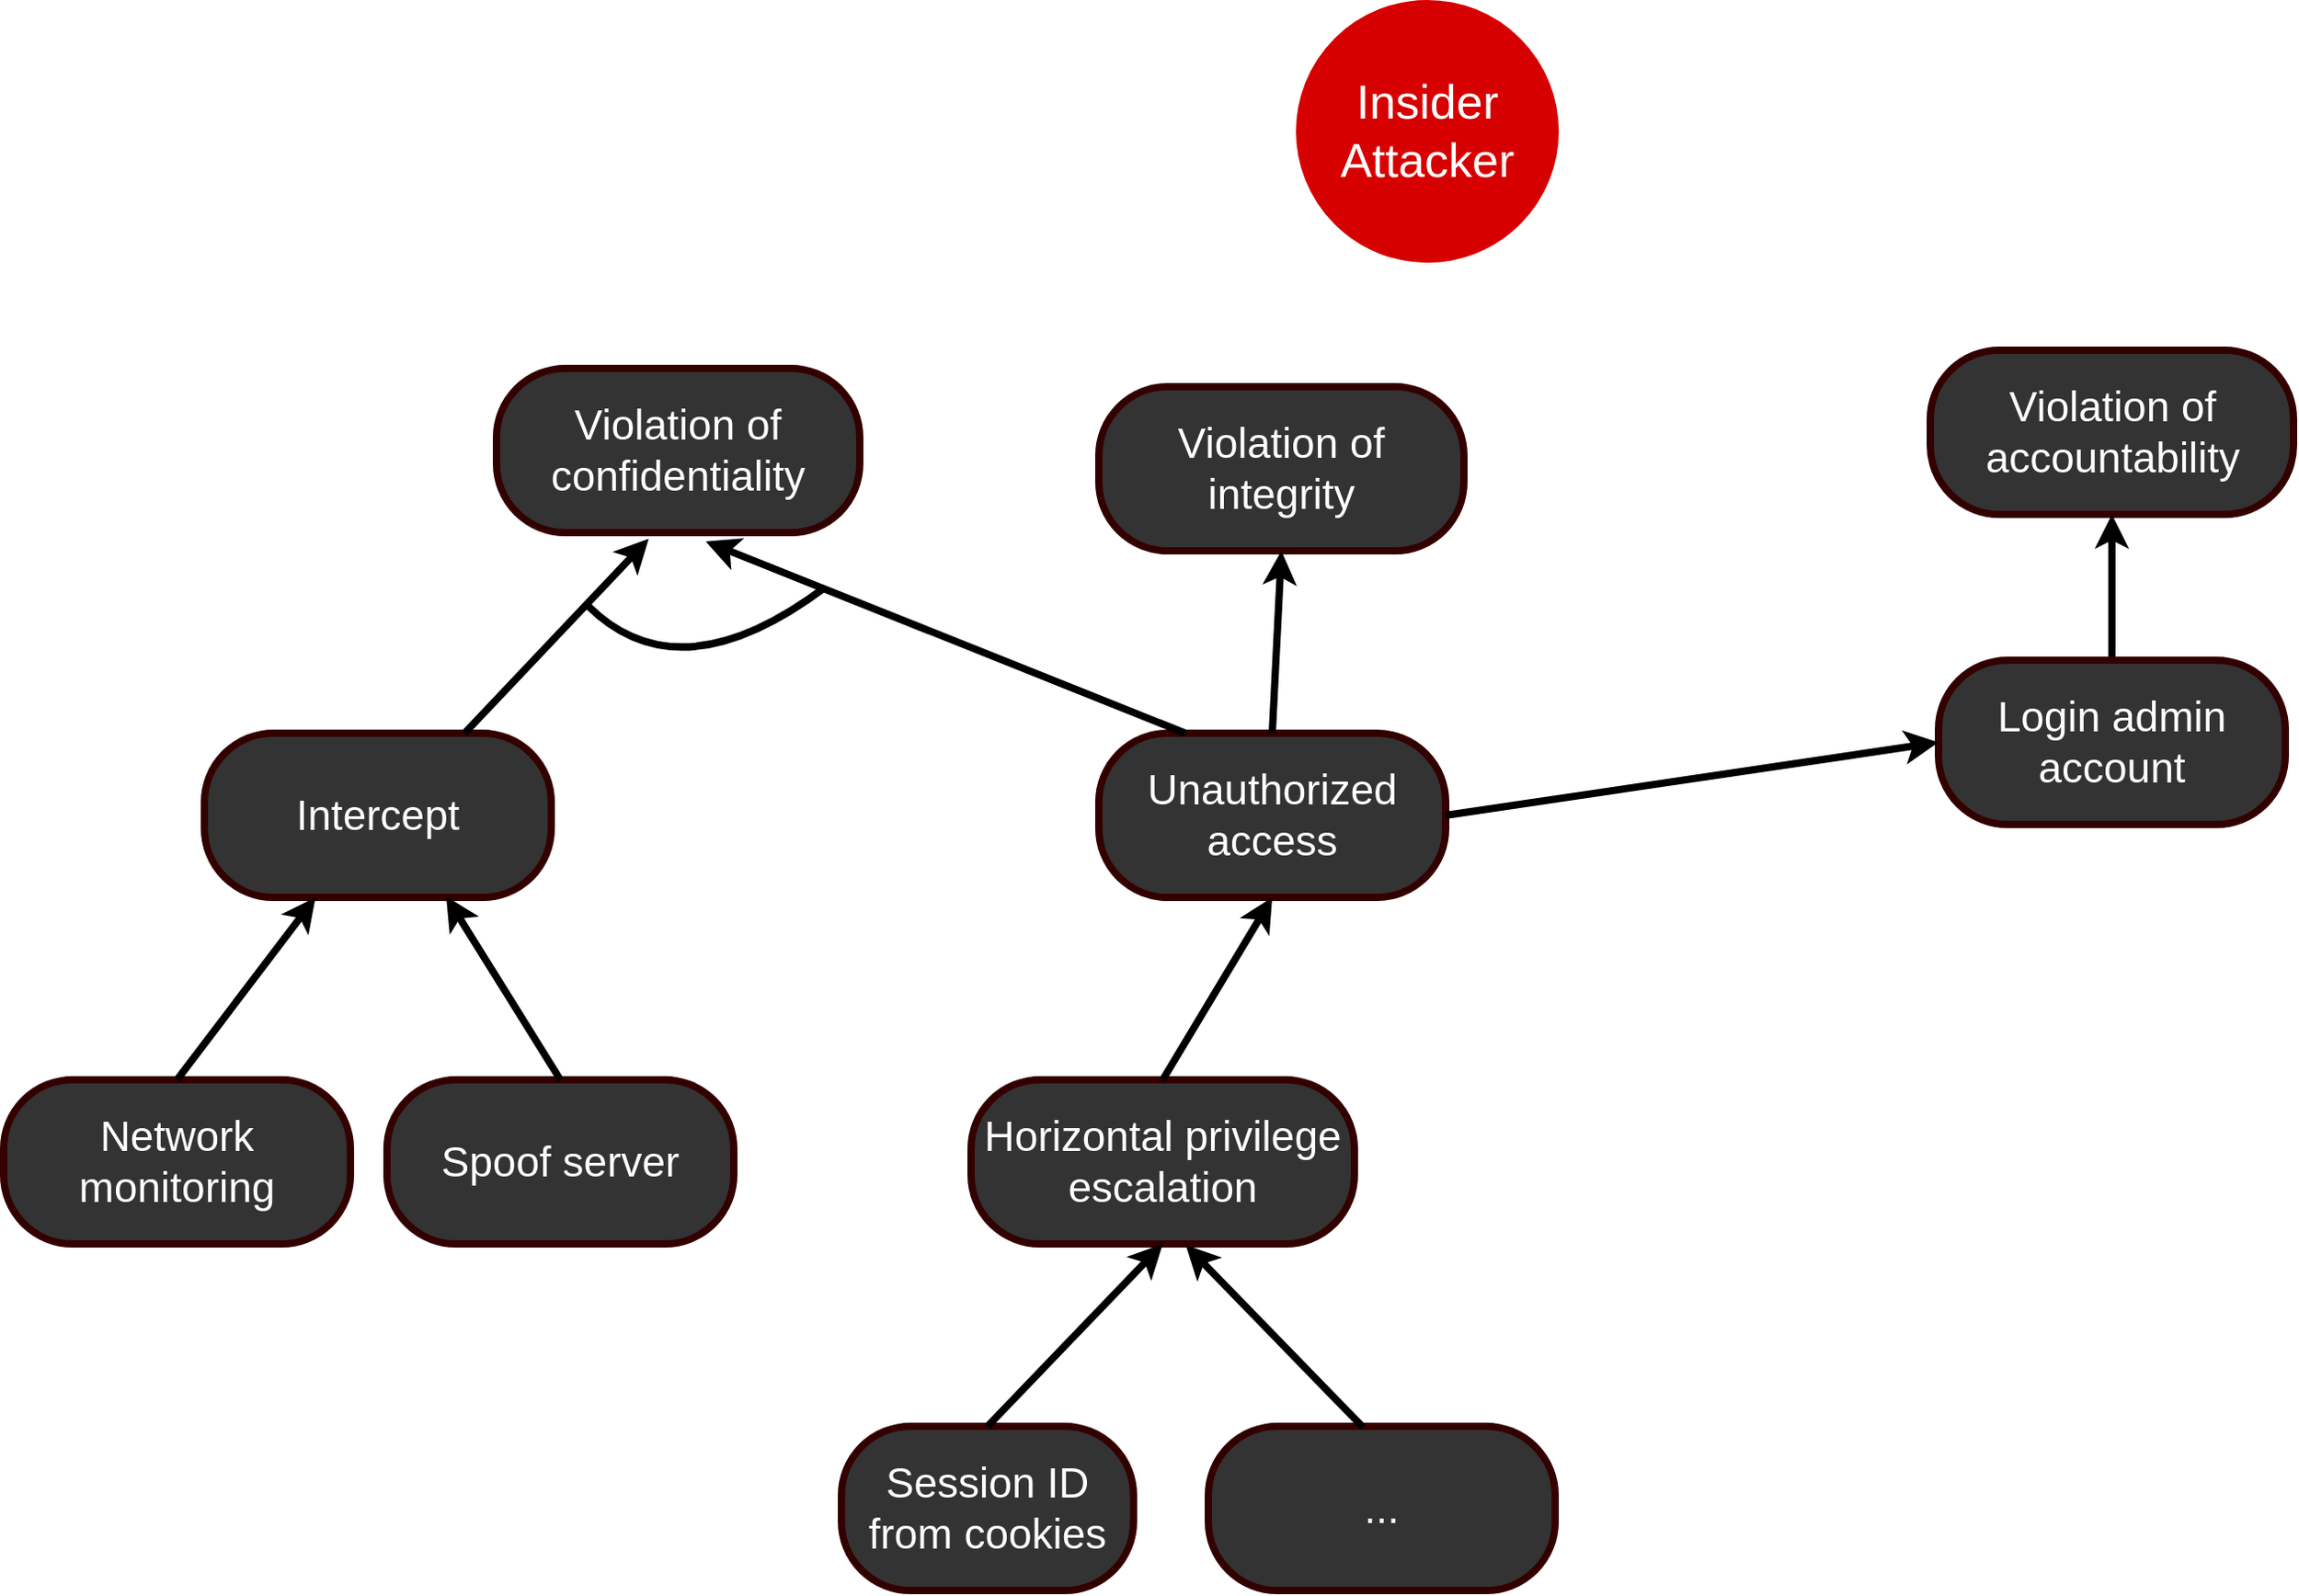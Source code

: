 <mxfile version="13.0.1" type="github"><diagram id="2XL2SL_3dRggOfJ1xJ9r" name="Page-1"><mxGraphModel dx="2076" dy="1096" grid="1" gridSize="10" guides="1" tooltips="1" connect="1" arrows="1" fold="1" page="1" pageScale="1" pageWidth="827" pageHeight="1169" math="0" shadow="0"><root><mxCell id="0"/><mxCell id="1" parent="0"/><mxCell id="WS7IrizcKd0_ZpTfdwMH-1" value="&lt;font color=&quot;#ffffff&quot; style=&quot;font-size: 26px&quot;&gt;Insider&lt;br&gt;Attacker&lt;br&gt;&lt;/font&gt;" style="ellipse;whiteSpace=wrap;html=1;aspect=fixed;strokeColor=#D70000;strokeWidth=4;fillColor=#D70000;gradientColor=none;" vertex="1" parent="1"><mxGeometry x="1390" y="50" width="140" height="140" as="geometry"/></mxCell><mxCell id="WS7IrizcKd0_ZpTfdwMH-3" value="&lt;font color=&quot;#ffffff&quot; style=&quot;font-size: 23px&quot;&gt;Violation of confidentiality&lt;/font&gt;&lt;span style=&quot;font-family: monospace ; font-size: 0px&quot;&gt;3CmxGraphModel%3E%3Croot%3E%3CmxCell%20id%3D%220%22%2F%3E%3CmxCell%20id%3D%221%22%20parent%3D%220%22%2F%3E%3CmxCell%20id%3D%222%22%20value%3D%22%26lt%3Bfont%20color%3D%26quot%3B%23ffffff%26quot%3B%20style%3D%26quot%3Bfont-size%3A%2023px%26quot%3B%26gt%3BViolation%20of%20availability%26lt%3B%2Ffont%26gt%3B%22%20style%3D%22rounded%3D1%3BwhiteSpace%3Dwrap%3Bhtml%3D1%3BstrokeColor%3D%23330000%3BstrokeWidth%3D4%3BfillColor%3D%23333333%3BgradientColor%3Dnone%3BarcSize%3D42%3B%22%20vertex%3D%221%22%20parent%3D%221%22%3E%3CmxGeometry%20x%3D%22530%22%20y%3D%22260%22%20width%3D%22199%22%20height%3D%2290%22%20as%3D%22geometry%22%2F%3E%3C%2FmxCell%3E%3C%2Froot%3E%3C%2FmxGraphModel%3E&lt;/span&gt;" style="rounded=1;whiteSpace=wrap;html=1;strokeColor=#330000;strokeWidth=4;fillColor=#333333;gradientColor=none;arcSize=42;" vertex="1" parent="1"><mxGeometry x="950" y="250" width="199" height="90" as="geometry"/></mxCell><mxCell id="WS7IrizcKd0_ZpTfdwMH-4" value="&lt;font color=&quot;#ffffff&quot; style=&quot;font-size: 23px&quot;&gt;Violation of integrity&lt;/font&gt;&lt;span style=&quot;font-family: monospace ; font-size: 0px&quot;&gt;%3CmxGraphModel%3E%3Croot%3E%3CmxCell%20id%3D%220%22%2F%3E%3CmxCell%20id%3D%221%22%20parent%3D%220%22%2F%3E%3CmxCell%20id%3D%222%22%20value%3D%22%26lt%3Bfont%20color%3D%26quot%3B%23ffffff%26quot%3B%20style%3D%26quot%3Bfont-size%3A%2023px%26quot%3B%26gt%3BViolation%20of%20availability%26lt%3B%2Ffont%26gt%3B%22%20style%3D%22rounded%3D1%3BwhiteSpace%3Dwrap%3Bhtml%3D1%3BstrokeColor%3D%23330000%3BstrokeWidth%3D4%3BfillColor%3D%23333333%3BgradientColor%3Dnone%3BarcSize%3D42%3B%22%20vertex%3D%221%22%20parent%3D%221%22%3E%3CmxGeometry%20x%3D%22530%22%20y%3D%22260%22%20width%3D%22199%22%20height%3D%2290%22%20as%3D%22geometry%22%2F%3E%3C%2FmxCell%3E%3C%2Froot%3E%3C%2FmxGraphModel%3E&lt;/span&gt;" style="rounded=1;whiteSpace=wrap;html=1;strokeColor=#330000;strokeWidth=4;fillColor=#333333;gradientColor=none;arcSize=42;" vertex="1" parent="1"><mxGeometry x="1280" y="260" width="200" height="90" as="geometry"/></mxCell><mxCell id="WS7IrizcKd0_ZpTfdwMH-5" value="&lt;font color=&quot;#ffffff&quot; style=&quot;font-size: 23px&quot;&gt;Violation of accountability&lt;/font&gt;" style="rounded=1;whiteSpace=wrap;html=1;strokeColor=#330000;strokeWidth=4;fillColor=#333333;gradientColor=none;arcSize=42;" vertex="1" parent="1"><mxGeometry x="1735.5" y="240" width="199" height="90" as="geometry"/></mxCell><mxCell id="WS7IrizcKd0_ZpTfdwMH-17" value="&lt;font color=&quot;#ffffff&quot;&gt;&lt;span style=&quot;font-size: 23px&quot;&gt;Intercept&lt;/span&gt;&lt;/font&gt;&lt;span style=&quot;font-family: monospace ; font-size: 0px&quot;&gt;%3CmxGraphModel%3E%3Croot%3E%3CmxCell%20id%3D%220%22%2F%3E%3CmxCell%20id%3D%221%22%20parent%3D%220%22%2F%3E%3CmxCell%20id%3D%222%22%20value%3D%22%26lt%3Bfont%20color%3D%26quot%3B%23ffffff%26quot%3B%26gt%3B%26lt%3Bspan%20style%3D%26quot%3Bfont-size%3A%2023px%26quot%3B%26gt%3BShell%20injection%26lt%3B%2Fspan%26gt%3B%26lt%3B%2Ffont%26gt%3B%22%20style%3D%22rounded%3D1%3BwhiteSpace%3Dwrap%3Bhtml%3D1%3BstrokeColor%3D%23330000%3BstrokeWidth%3D4%3BfillColor%3D%23333333%3BgradientColor%3Dnone%3BarcSize%3D42%3B%22%20vertex%3D%221%22%20parent%3D%221%22%3E%3CmxGeometry%20x%3D%2230%22%20y%3D%22539%22%20width%3D%22190%22%20height%3D%2290%22%20as%3D%22geometry%22%2F%3E%3C%2FmxCell%3E%3C%2Froot%3E%3C%2FmxGraphModel%3E&lt;/span&gt;" style="rounded=1;whiteSpace=wrap;html=1;strokeColor=#330000;strokeWidth=4;fillColor=#333333;gradientColor=none;arcSize=42;" vertex="1" parent="1"><mxGeometry x="790" y="450" width="190" height="90" as="geometry"/></mxCell><mxCell id="WS7IrizcKd0_ZpTfdwMH-18" value="&lt;font color=&quot;#ffffff&quot;&gt;&lt;span style=&quot;font-size: 23px&quot;&gt;Unauthorized access&lt;/span&gt;&lt;/font&gt;" style="rounded=1;whiteSpace=wrap;html=1;strokeColor=#330000;strokeWidth=4;fillColor=#333333;gradientColor=none;arcSize=42;" vertex="1" parent="1"><mxGeometry x="1280" y="450" width="190" height="90" as="geometry"/></mxCell><mxCell id="WS7IrizcKd0_ZpTfdwMH-19" value="&lt;font color=&quot;#ffffff&quot;&gt;&lt;span style=&quot;font-size: 23px&quot;&gt;Network monitoring&lt;/span&gt;&lt;/font&gt;" style="rounded=1;whiteSpace=wrap;html=1;strokeColor=#330000;strokeWidth=4;fillColor=#333333;gradientColor=none;arcSize=42;" vertex="1" parent="1"><mxGeometry x="680" y="640" width="190" height="90" as="geometry"/></mxCell><mxCell id="WS7IrizcKd0_ZpTfdwMH-20" value="&lt;font color=&quot;#ffffff&quot;&gt;&lt;span style=&quot;font-size: 23px&quot;&gt;Spoof server&lt;/span&gt;&lt;/font&gt;" style="rounded=1;whiteSpace=wrap;html=1;strokeColor=#330000;strokeWidth=4;fillColor=#333333;gradientColor=none;arcSize=42;" vertex="1" parent="1"><mxGeometry x="890" y="640" width="190" height="90" as="geometry"/></mxCell><mxCell id="WS7IrizcKd0_ZpTfdwMH-21" value="" style="endArrow=classic;html=1;strokeColor=#000000;strokeWidth=4;fontColor=#FFD966;entryX=0.419;entryY=1.038;entryDx=0;entryDy=0;exitX=0.75;exitY=0;exitDx=0;exitDy=0;entryPerimeter=0;" edge="1" parent="1" source="WS7IrizcKd0_ZpTfdwMH-17" target="WS7IrizcKd0_ZpTfdwMH-3"><mxGeometry width="50" height="50" relative="1" as="geometry"><mxPoint x="569.5" y="359" as="sourcePoint"/><mxPoint x="459.06" y="270.99" as="targetPoint"/></mxGeometry></mxCell><mxCell id="WS7IrizcKd0_ZpTfdwMH-22" value="" style="endArrow=classic;html=1;strokeColor=#000000;strokeWidth=4;fontColor=#FFD966;entryX=0.5;entryY=1;entryDx=0;entryDy=0;exitX=0.5;exitY=0;exitDx=0;exitDy=0;" edge="1" parent="1" source="WS7IrizcKd0_ZpTfdwMH-18" target="WS7IrizcKd0_ZpTfdwMH-4"><mxGeometry width="50" height="50" relative="1" as="geometry"><mxPoint x="945" y="460" as="sourcePoint"/><mxPoint x="1009.75" y="350" as="targetPoint"/></mxGeometry></mxCell><mxCell id="WS7IrizcKd0_ZpTfdwMH-23" value="" style="endArrow=classic;html=1;strokeColor=#000000;strokeWidth=4;fontColor=#FFD966;entryX=0.576;entryY=1.054;entryDx=0;entryDy=0;exitX=0.25;exitY=0;exitDx=0;exitDy=0;entryPerimeter=0;" edge="1" parent="1" source="WS7IrizcKd0_ZpTfdwMH-18" target="WS7IrizcKd0_ZpTfdwMH-3"><mxGeometry width="50" height="50" relative="1" as="geometry"><mxPoint x="1242.5" y="460" as="sourcePoint"/><mxPoint x="1310" y="350" as="targetPoint"/></mxGeometry></mxCell><mxCell id="WS7IrizcKd0_ZpTfdwMH-24" value="" style="endArrow=none;html=1;strokeColor=#000000;strokeWidth=4;fontColor=#FFD966;curved=1;" edge="1" parent="1"><mxGeometry width="50" height="50" relative="1" as="geometry"><mxPoint x="1000" y="380.0" as="sourcePoint"/><mxPoint x="1130" y="370.0" as="targetPoint"/><Array as="points"><mxPoint x="1050" y="430"/></Array></mxGeometry></mxCell><mxCell id="WS7IrizcKd0_ZpTfdwMH-25" value="" style="endArrow=classic;html=1;strokeColor=#000000;strokeWidth=4;fontColor=#FFD966;exitX=0.5;exitY=0;exitDx=0;exitDy=0;" edge="1" parent="1" source="WS7IrizcKd0_ZpTfdwMH-19" target="WS7IrizcKd0_ZpTfdwMH-17"><mxGeometry width="50" height="50" relative="1" as="geometry"><mxPoint x="999.5" y="460" as="sourcePoint"/><mxPoint x="930" y="540" as="targetPoint"/></mxGeometry></mxCell><mxCell id="WS7IrizcKd0_ZpTfdwMH-26" value="" style="endArrow=classic;html=1;strokeColor=#000000;strokeWidth=4;fontColor=#FFD966;entryX=0.697;entryY=0.994;entryDx=0;entryDy=0;entryPerimeter=0;exitX=0.5;exitY=0;exitDx=0;exitDy=0;" edge="1" parent="1" source="WS7IrizcKd0_ZpTfdwMH-20" target="WS7IrizcKd0_ZpTfdwMH-17"><mxGeometry width="50" height="50" relative="1" as="geometry"><mxPoint x="851.609" y="650" as="sourcePoint"/><mxPoint x="929.01" y="554.86" as="targetPoint"/></mxGeometry></mxCell><mxCell id="WS7IrizcKd0_ZpTfdwMH-27" value="&lt;font color=&quot;#ffffff&quot;&gt;&lt;span style=&quot;font-size: 23px&quot;&gt;Horizontal privilege escalation&lt;/span&gt;&lt;/font&gt;" style="rounded=1;whiteSpace=wrap;html=1;strokeColor=#330000;strokeWidth=4;fillColor=#333333;gradientColor=none;arcSize=42;" vertex="1" parent="1"><mxGeometry x="1210" y="640" width="210" height="90" as="geometry"/></mxCell><mxCell id="WS7IrizcKd0_ZpTfdwMH-28" value="" style="endArrow=classic;html=1;strokeColor=#000000;strokeWidth=4;fontColor=#FFD966;entryX=0.5;entryY=1;entryDx=0;entryDy=0;exitX=0.5;exitY=0;exitDx=0;exitDy=0;" edge="1" parent="1" source="WS7IrizcKd0_ZpTfdwMH-27" target="WS7IrizcKd0_ZpTfdwMH-18"><mxGeometry width="50" height="50" relative="1" as="geometry"><mxPoint x="995" y="650" as="sourcePoint"/><mxPoint x="919.13" y="553.42" as="targetPoint"/></mxGeometry></mxCell><mxCell id="WS7IrizcKd0_ZpTfdwMH-29" value="&lt;font color=&quot;#ffffff&quot;&gt;&lt;span style=&quot;font-size: 23px&quot;&gt;Session ID from cookies&lt;/span&gt;&lt;/font&gt;" style="rounded=1;whiteSpace=wrap;html=1;strokeColor=#330000;strokeWidth=4;fillColor=#333333;gradientColor=none;arcSize=42;" vertex="1" parent="1"><mxGeometry x="1139" y="830" width="160" height="90" as="geometry"/></mxCell><mxCell id="WS7IrizcKd0_ZpTfdwMH-30" value="" style="endArrow=classic;html=1;strokeColor=#000000;strokeWidth=4;fontColor=#FFD966;entryX=0.5;entryY=1;entryDx=0;entryDy=0;exitX=0.5;exitY=0;exitDx=0;exitDy=0;" edge="1" parent="1" source="WS7IrizcKd0_ZpTfdwMH-29" target="WS7IrizcKd0_ZpTfdwMH-27"><mxGeometry width="50" height="50" relative="1" as="geometry"><mxPoint x="1325" y="650" as="sourcePoint"/><mxPoint x="1235" y="560" as="targetPoint"/></mxGeometry></mxCell><mxCell id="WS7IrizcKd0_ZpTfdwMH-31" value="&lt;font color=&quot;#ffffff&quot;&gt;&lt;span style=&quot;font-size: 23px&quot;&gt;...&lt;/span&gt;&lt;/font&gt;" style="rounded=1;whiteSpace=wrap;html=1;strokeColor=#330000;strokeWidth=4;fillColor=#333333;gradientColor=none;arcSize=42;" vertex="1" parent="1"><mxGeometry x="1340" y="830" width="190" height="90" as="geometry"/></mxCell><mxCell id="WS7IrizcKd0_ZpTfdwMH-32" value="" style="endArrow=classic;html=1;strokeColor=#000000;strokeWidth=4;fontColor=#FFD966;entryX=0.56;entryY=1.006;entryDx=0;entryDy=0;exitX=0.446;exitY=0.006;exitDx=0;exitDy=0;entryPerimeter=0;exitPerimeter=0;" edge="1" parent="1" source="WS7IrizcKd0_ZpTfdwMH-31" target="WS7IrizcKd0_ZpTfdwMH-27"><mxGeometry width="50" height="50" relative="1" as="geometry"><mxPoint x="1229" y="840" as="sourcePoint"/><mxPoint x="1325" y="740" as="targetPoint"/></mxGeometry></mxCell><mxCell id="WS7IrizcKd0_ZpTfdwMH-36" value="" style="endArrow=classic;html=1;strokeColor=#000000;strokeWidth=4;fontColor=#FFD966;entryX=0.5;entryY=1;entryDx=0;entryDy=0;exitX=0.5;exitY=0;exitDx=0;exitDy=0;" edge="1" parent="1" source="WS7IrizcKd0_ZpTfdwMH-38" target="WS7IrizcKd0_ZpTfdwMH-5"><mxGeometry width="50" height="50" relative="1" as="geometry"><mxPoint x="1510" y="410" as="sourcePoint"/><mxPoint x="1619.5" y="330" as="targetPoint"/></mxGeometry></mxCell><mxCell id="WS7IrizcKd0_ZpTfdwMH-38" value="&lt;font color=&quot;#ffffff&quot;&gt;&lt;span style=&quot;font-size: 23px&quot;&gt;Login admin account&lt;/span&gt;&lt;/font&gt;" style="rounded=1;whiteSpace=wrap;html=1;strokeColor=#330000;strokeWidth=4;fillColor=#333333;gradientColor=none;arcSize=42;" vertex="1" parent="1"><mxGeometry x="1740" y="410" width="190" height="90" as="geometry"/></mxCell><mxCell id="WS7IrizcKd0_ZpTfdwMH-39" value="" style="endArrow=classic;html=1;strokeColor=#000000;strokeWidth=4;fontColor=#FFD966;exitX=1;exitY=0.5;exitDx=0;exitDy=0;entryX=0;entryY=0.5;entryDx=0;entryDy=0;" edge="1" parent="1" source="WS7IrizcKd0_ZpTfdwMH-18" target="WS7IrizcKd0_ZpTfdwMH-38"><mxGeometry width="50" height="50" relative="1" as="geometry"><mxPoint x="1580" y="570" as="sourcePoint"/><mxPoint x="1880" y="670" as="targetPoint"/></mxGeometry></mxCell></root></mxGraphModel></diagram></mxfile>